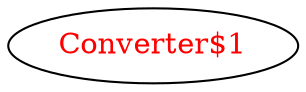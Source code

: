 digraph dependencyGraph {
 concentrate=true;
 ranksep="2.0";
 rankdir="LR"; 
 splines="ortho";
"Converter$1" [fontcolor="red"];
}